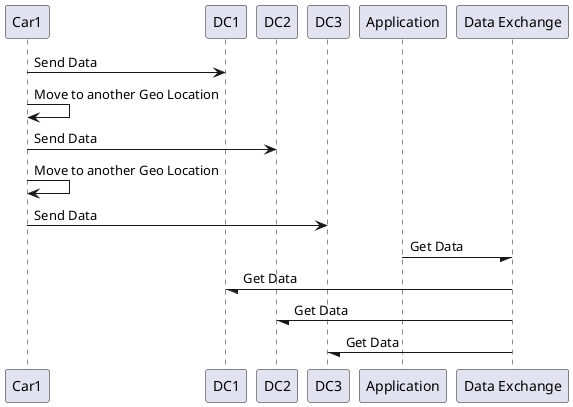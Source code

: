 @startuml
Car1 -> DC1: Send Data
Car1 -> Car1 : Move to another Geo Location
Car1 -> DC2: Send Data
Car1 -> Car1 : Move to another Geo Location
Car1 -> DC3: Send Data

Application -/ "Data Exchange" : Get Data
"Data Exchange" -/ DC1: Get Data
"Data Exchange" -/ DC2: Get Data
"Data Exchange" -/ DC3: Get Data

@enduml
